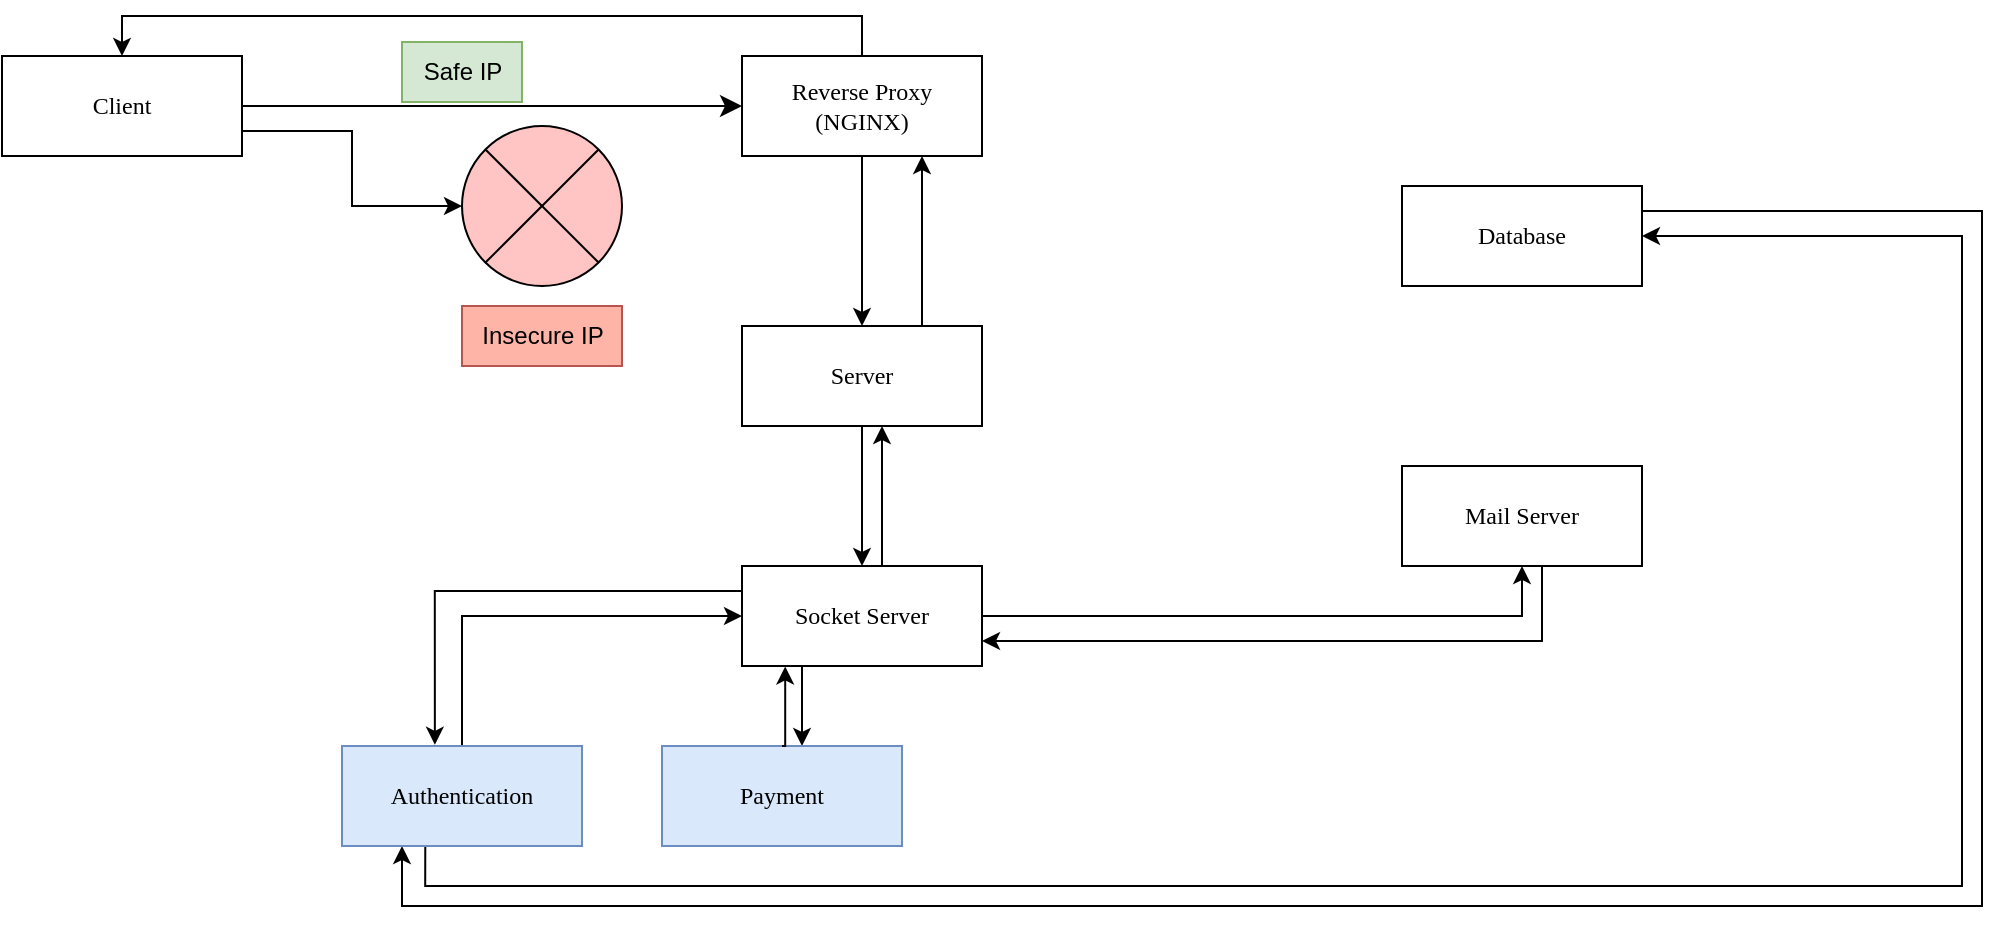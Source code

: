 <mxfile version="24.2.0" type="github">
  <diagram name="Page-1" id="52a04d89-c75d-2922-d76d-85b35f80e030">
    <mxGraphModel dx="1050" dy="557" grid="1" gridSize="10" guides="1" tooltips="1" connect="1" arrows="1" fold="1" page="1" pageScale="1" pageWidth="1100" pageHeight="850" background="none" math="0" shadow="0">
      <root>
        <mxCell id="0" />
        <mxCell id="1" parent="0" />
        <mxCell id="VMB6OrflOX-OGsn26XtV-15" style="edgeStyle=orthogonalEdgeStyle;rounded=0;orthogonalLoop=1;jettySize=auto;html=1;exitX=0.75;exitY=0;exitDx=0;exitDy=0;entryX=0.75;entryY=1;entryDx=0;entryDy=0;" parent="1" source="17472293e6e8944d-29" target="VMB6OrflOX-OGsn26XtV-1" edge="1">
          <mxGeometry relative="1" as="geometry" />
        </mxCell>
        <mxCell id="VMB6OrflOX-OGsn26XtV-18" style="edgeStyle=orthogonalEdgeStyle;rounded=0;orthogonalLoop=1;jettySize=auto;html=1;exitX=0.5;exitY=1;exitDx=0;exitDy=0;" parent="1" source="17472293e6e8944d-29" target="VMB6OrflOX-OGsn26XtV-17" edge="1">
          <mxGeometry relative="1" as="geometry" />
        </mxCell>
        <mxCell id="17472293e6e8944d-29" value="Server" style="whiteSpace=wrap;html=1;rounded=0;shadow=0;comic=0;labelBackgroundColor=none;strokeWidth=1;fontFamily=Verdana;fontSize=12;align=center;" parent="1" vertex="1">
          <mxGeometry x="430" y="190" width="120" height="50" as="geometry" />
        </mxCell>
        <mxCell id="1fdf3b25b50cf41e-27" style="edgeStyle=none;html=1;labelBackgroundColor=none;startFill=0;startSize=8;endFill=1;endSize=8;fontFamily=Verdana;fontSize=12;" parent="1" source="17472293e6e8944d-30" edge="1">
          <mxGeometry relative="1" as="geometry">
            <mxPoint x="430" y="80" as="targetPoint" />
          </mxGeometry>
        </mxCell>
        <mxCell id="VMB6OrflOX-OGsn26XtV-12" style="edgeStyle=orthogonalEdgeStyle;rounded=0;orthogonalLoop=1;jettySize=auto;html=1;exitX=1;exitY=0.75;exitDx=0;exitDy=0;entryX=0;entryY=0.5;entryDx=0;entryDy=0;" parent="1" source="17472293e6e8944d-30" target="VMB6OrflOX-OGsn26XtV-11" edge="1">
          <mxGeometry relative="1" as="geometry" />
        </mxCell>
        <mxCell id="17472293e6e8944d-30" value="Client" style="whiteSpace=wrap;html=1;rounded=0;shadow=0;comic=0;labelBackgroundColor=none;strokeWidth=1;fontFamily=Verdana;fontSize=12;align=center;" parent="1" vertex="1">
          <mxGeometry x="60" y="55" width="120" height="50" as="geometry" />
        </mxCell>
        <mxCell id="VMB6OrflOX-OGsn26XtV-3" style="edgeStyle=orthogonalEdgeStyle;rounded=0;orthogonalLoop=1;jettySize=auto;html=1;entryX=0.5;entryY=0;entryDx=0;entryDy=0;" parent="1" source="VMB6OrflOX-OGsn26XtV-1" target="17472293e6e8944d-29" edge="1">
          <mxGeometry relative="1" as="geometry" />
        </mxCell>
        <mxCell id="VMB6OrflOX-OGsn26XtV-16" style="edgeStyle=orthogonalEdgeStyle;rounded=0;orthogonalLoop=1;jettySize=auto;html=1;exitX=0.5;exitY=0;exitDx=0;exitDy=0;entryX=0.5;entryY=0;entryDx=0;entryDy=0;" parent="1" source="VMB6OrflOX-OGsn26XtV-1" target="17472293e6e8944d-30" edge="1">
          <mxGeometry relative="1" as="geometry" />
        </mxCell>
        <mxCell id="VMB6OrflOX-OGsn26XtV-1" value="Reverse Proxy (NGINX)" style="whiteSpace=wrap;html=1;rounded=0;shadow=0;comic=0;labelBackgroundColor=none;strokeWidth=1;fontFamily=Verdana;fontSize=12;align=center;" parent="1" vertex="1">
          <mxGeometry x="430" y="55" width="120" height="50" as="geometry" />
        </mxCell>
        <mxCell id="LbKl2bfUw2Kv5uxfCh80-13" style="edgeStyle=orthogonalEdgeStyle;rounded=0;orthogonalLoop=1;jettySize=auto;html=1;exitX=1;exitY=0.25;exitDx=0;exitDy=0;entryX=0.25;entryY=1;entryDx=0;entryDy=0;" edge="1" parent="1" source="VMB6OrflOX-OGsn26XtV-2" target="LbKl2bfUw2Kv5uxfCh80-2">
          <mxGeometry relative="1" as="geometry">
            <Array as="points">
              <mxPoint x="1050" y="133" />
              <mxPoint x="1050" y="480" />
              <mxPoint x="260" y="480" />
            </Array>
          </mxGeometry>
        </mxCell>
        <mxCell id="VMB6OrflOX-OGsn26XtV-2" value="Database" style="whiteSpace=wrap;html=1;rounded=0;shadow=0;comic=0;labelBackgroundColor=none;strokeWidth=1;fontFamily=Verdana;fontSize=12;align=center;" parent="1" vertex="1">
          <mxGeometry x="760" y="120" width="120" height="50" as="geometry" />
        </mxCell>
        <mxCell id="VMB6OrflOX-OGsn26XtV-23" style="edgeStyle=orthogonalEdgeStyle;rounded=0;orthogonalLoop=1;jettySize=auto;html=1;exitX=0.75;exitY=1;exitDx=0;exitDy=0;entryX=1;entryY=0.75;entryDx=0;entryDy=0;" parent="1" source="VMB6OrflOX-OGsn26XtV-5" target="VMB6OrflOX-OGsn26XtV-17" edge="1">
          <mxGeometry relative="1" as="geometry">
            <Array as="points">
              <mxPoint x="830" y="310" />
              <mxPoint x="830" y="348" />
            </Array>
          </mxGeometry>
        </mxCell>
        <mxCell id="VMB6OrflOX-OGsn26XtV-5" value="Mail Server" style="whiteSpace=wrap;html=1;rounded=0;shadow=0;comic=0;labelBackgroundColor=none;strokeWidth=1;fontFamily=Verdana;fontSize=12;align=center;" parent="1" vertex="1">
          <mxGeometry x="760" y="260" width="120" height="50" as="geometry" />
        </mxCell>
        <mxCell id="VMB6OrflOX-OGsn26XtV-7" value="Safe IP" style="text;html=1;align=center;verticalAlign=middle;resizable=0;points=[];autosize=1;strokeColor=#82b366;fillColor=#d5e8d4;" parent="1" vertex="1">
          <mxGeometry x="260" y="48" width="60" height="30" as="geometry" />
        </mxCell>
        <mxCell id="VMB6OrflOX-OGsn26XtV-9" value="Insecure IP" style="text;html=1;align=center;verticalAlign=middle;resizable=0;points=[];autosize=1;strokeColor=#b85450;fillColor=#FFB4A8;gradientColor=none;" parent="1" vertex="1">
          <mxGeometry x="290" y="180" width="80" height="30" as="geometry" />
        </mxCell>
        <mxCell id="VMB6OrflOX-OGsn26XtV-11" value="" style="shape=sumEllipse;perimeter=ellipsePerimeter;whiteSpace=wrap;html=1;backgroundOutline=1;fillColor=#FFC4C4;" parent="1" vertex="1">
          <mxGeometry x="290" y="90" width="80" height="80" as="geometry" />
        </mxCell>
        <mxCell id="VMB6OrflOX-OGsn26XtV-19" style="edgeStyle=orthogonalEdgeStyle;rounded=0;orthogonalLoop=1;jettySize=auto;html=1;exitX=0.75;exitY=0;exitDx=0;exitDy=0;" parent="1" source="VMB6OrflOX-OGsn26XtV-17" edge="1">
          <mxGeometry relative="1" as="geometry">
            <mxPoint x="500" y="240" as="targetPoint" />
            <Array as="points">
              <mxPoint x="500" y="310" />
              <mxPoint x="500" y="240" />
            </Array>
          </mxGeometry>
        </mxCell>
        <mxCell id="VMB6OrflOX-OGsn26XtV-20" style="edgeStyle=orthogonalEdgeStyle;rounded=0;orthogonalLoop=1;jettySize=auto;html=1;exitX=1;exitY=0.5;exitDx=0;exitDy=0;entryX=0.5;entryY=1;entryDx=0;entryDy=0;" parent="1" source="VMB6OrflOX-OGsn26XtV-17" target="VMB6OrflOX-OGsn26XtV-5" edge="1">
          <mxGeometry relative="1" as="geometry" />
        </mxCell>
        <mxCell id="LbKl2bfUw2Kv5uxfCh80-7" style="edgeStyle=orthogonalEdgeStyle;rounded=0;orthogonalLoop=1;jettySize=auto;html=1;exitX=0.25;exitY=1;exitDx=0;exitDy=0;" edge="1" parent="1" source="VMB6OrflOX-OGsn26XtV-17">
          <mxGeometry relative="1" as="geometry">
            <mxPoint x="460" y="400" as="targetPoint" />
          </mxGeometry>
        </mxCell>
        <mxCell id="VMB6OrflOX-OGsn26XtV-17" value="Socket Server" style="whiteSpace=wrap;html=1;rounded=0;shadow=0;comic=0;labelBackgroundColor=none;strokeWidth=1;fontFamily=Verdana;fontSize=12;align=center;" parent="1" vertex="1">
          <mxGeometry x="430" y="310" width="120" height="50" as="geometry" />
        </mxCell>
        <mxCell id="LbKl2bfUw2Kv5uxfCh80-3" style="edgeStyle=orthogonalEdgeStyle;rounded=0;orthogonalLoop=1;jettySize=auto;html=1;exitX=0.5;exitY=0;exitDx=0;exitDy=0;entryX=0;entryY=0.5;entryDx=0;entryDy=0;" edge="1" parent="1" source="LbKl2bfUw2Kv5uxfCh80-2" target="VMB6OrflOX-OGsn26XtV-17">
          <mxGeometry relative="1" as="geometry" />
        </mxCell>
        <mxCell id="LbKl2bfUw2Kv5uxfCh80-8" style="edgeStyle=orthogonalEdgeStyle;rounded=0;orthogonalLoop=1;jettySize=auto;html=1;exitX=0.347;exitY=0.996;exitDx=0;exitDy=0;entryX=1;entryY=0.5;entryDx=0;entryDy=0;exitPerimeter=0;" edge="1" parent="1" source="LbKl2bfUw2Kv5uxfCh80-2" target="VMB6OrflOX-OGsn26XtV-2">
          <mxGeometry relative="1" as="geometry">
            <Array as="points">
              <mxPoint x="272" y="470" />
              <mxPoint x="1040" y="470" />
              <mxPoint x="1040" y="145" />
            </Array>
          </mxGeometry>
        </mxCell>
        <mxCell id="LbKl2bfUw2Kv5uxfCh80-2" value="Authentication" style="whiteSpace=wrap;html=1;rounded=0;shadow=0;comic=0;labelBackgroundColor=none;strokeWidth=1;fontFamily=Verdana;fontSize=12;align=center;fillColor=#dae8fc;strokeColor=#6c8ebf;" vertex="1" parent="1">
          <mxGeometry x="230" y="400" width="120" height="50" as="geometry" />
        </mxCell>
        <mxCell id="LbKl2bfUw2Kv5uxfCh80-4" value="Payment" style="whiteSpace=wrap;html=1;rounded=0;shadow=0;comic=0;labelBackgroundColor=none;strokeWidth=1;fontFamily=Verdana;fontSize=12;align=center;fillColor=#dae8fc;strokeColor=#6c8ebf;" vertex="1" parent="1">
          <mxGeometry x="390" y="400" width="120" height="50" as="geometry" />
        </mxCell>
        <mxCell id="LbKl2bfUw2Kv5uxfCh80-5" style="edgeStyle=orthogonalEdgeStyle;rounded=0;orthogonalLoop=1;jettySize=auto;html=1;exitX=0.5;exitY=0;exitDx=0;exitDy=0;entryX=0.18;entryY=1.004;entryDx=0;entryDy=0;entryPerimeter=0;" edge="1" parent="1" source="LbKl2bfUw2Kv5uxfCh80-4" target="VMB6OrflOX-OGsn26XtV-17">
          <mxGeometry relative="1" as="geometry" />
        </mxCell>
        <mxCell id="LbKl2bfUw2Kv5uxfCh80-6" style="edgeStyle=orthogonalEdgeStyle;rounded=0;orthogonalLoop=1;jettySize=auto;html=1;exitX=0;exitY=0.25;exitDx=0;exitDy=0;entryX=0.387;entryY=-0.012;entryDx=0;entryDy=0;entryPerimeter=0;" edge="1" parent="1" source="VMB6OrflOX-OGsn26XtV-17" target="LbKl2bfUw2Kv5uxfCh80-2">
          <mxGeometry relative="1" as="geometry" />
        </mxCell>
      </root>
    </mxGraphModel>
  </diagram>
</mxfile>
